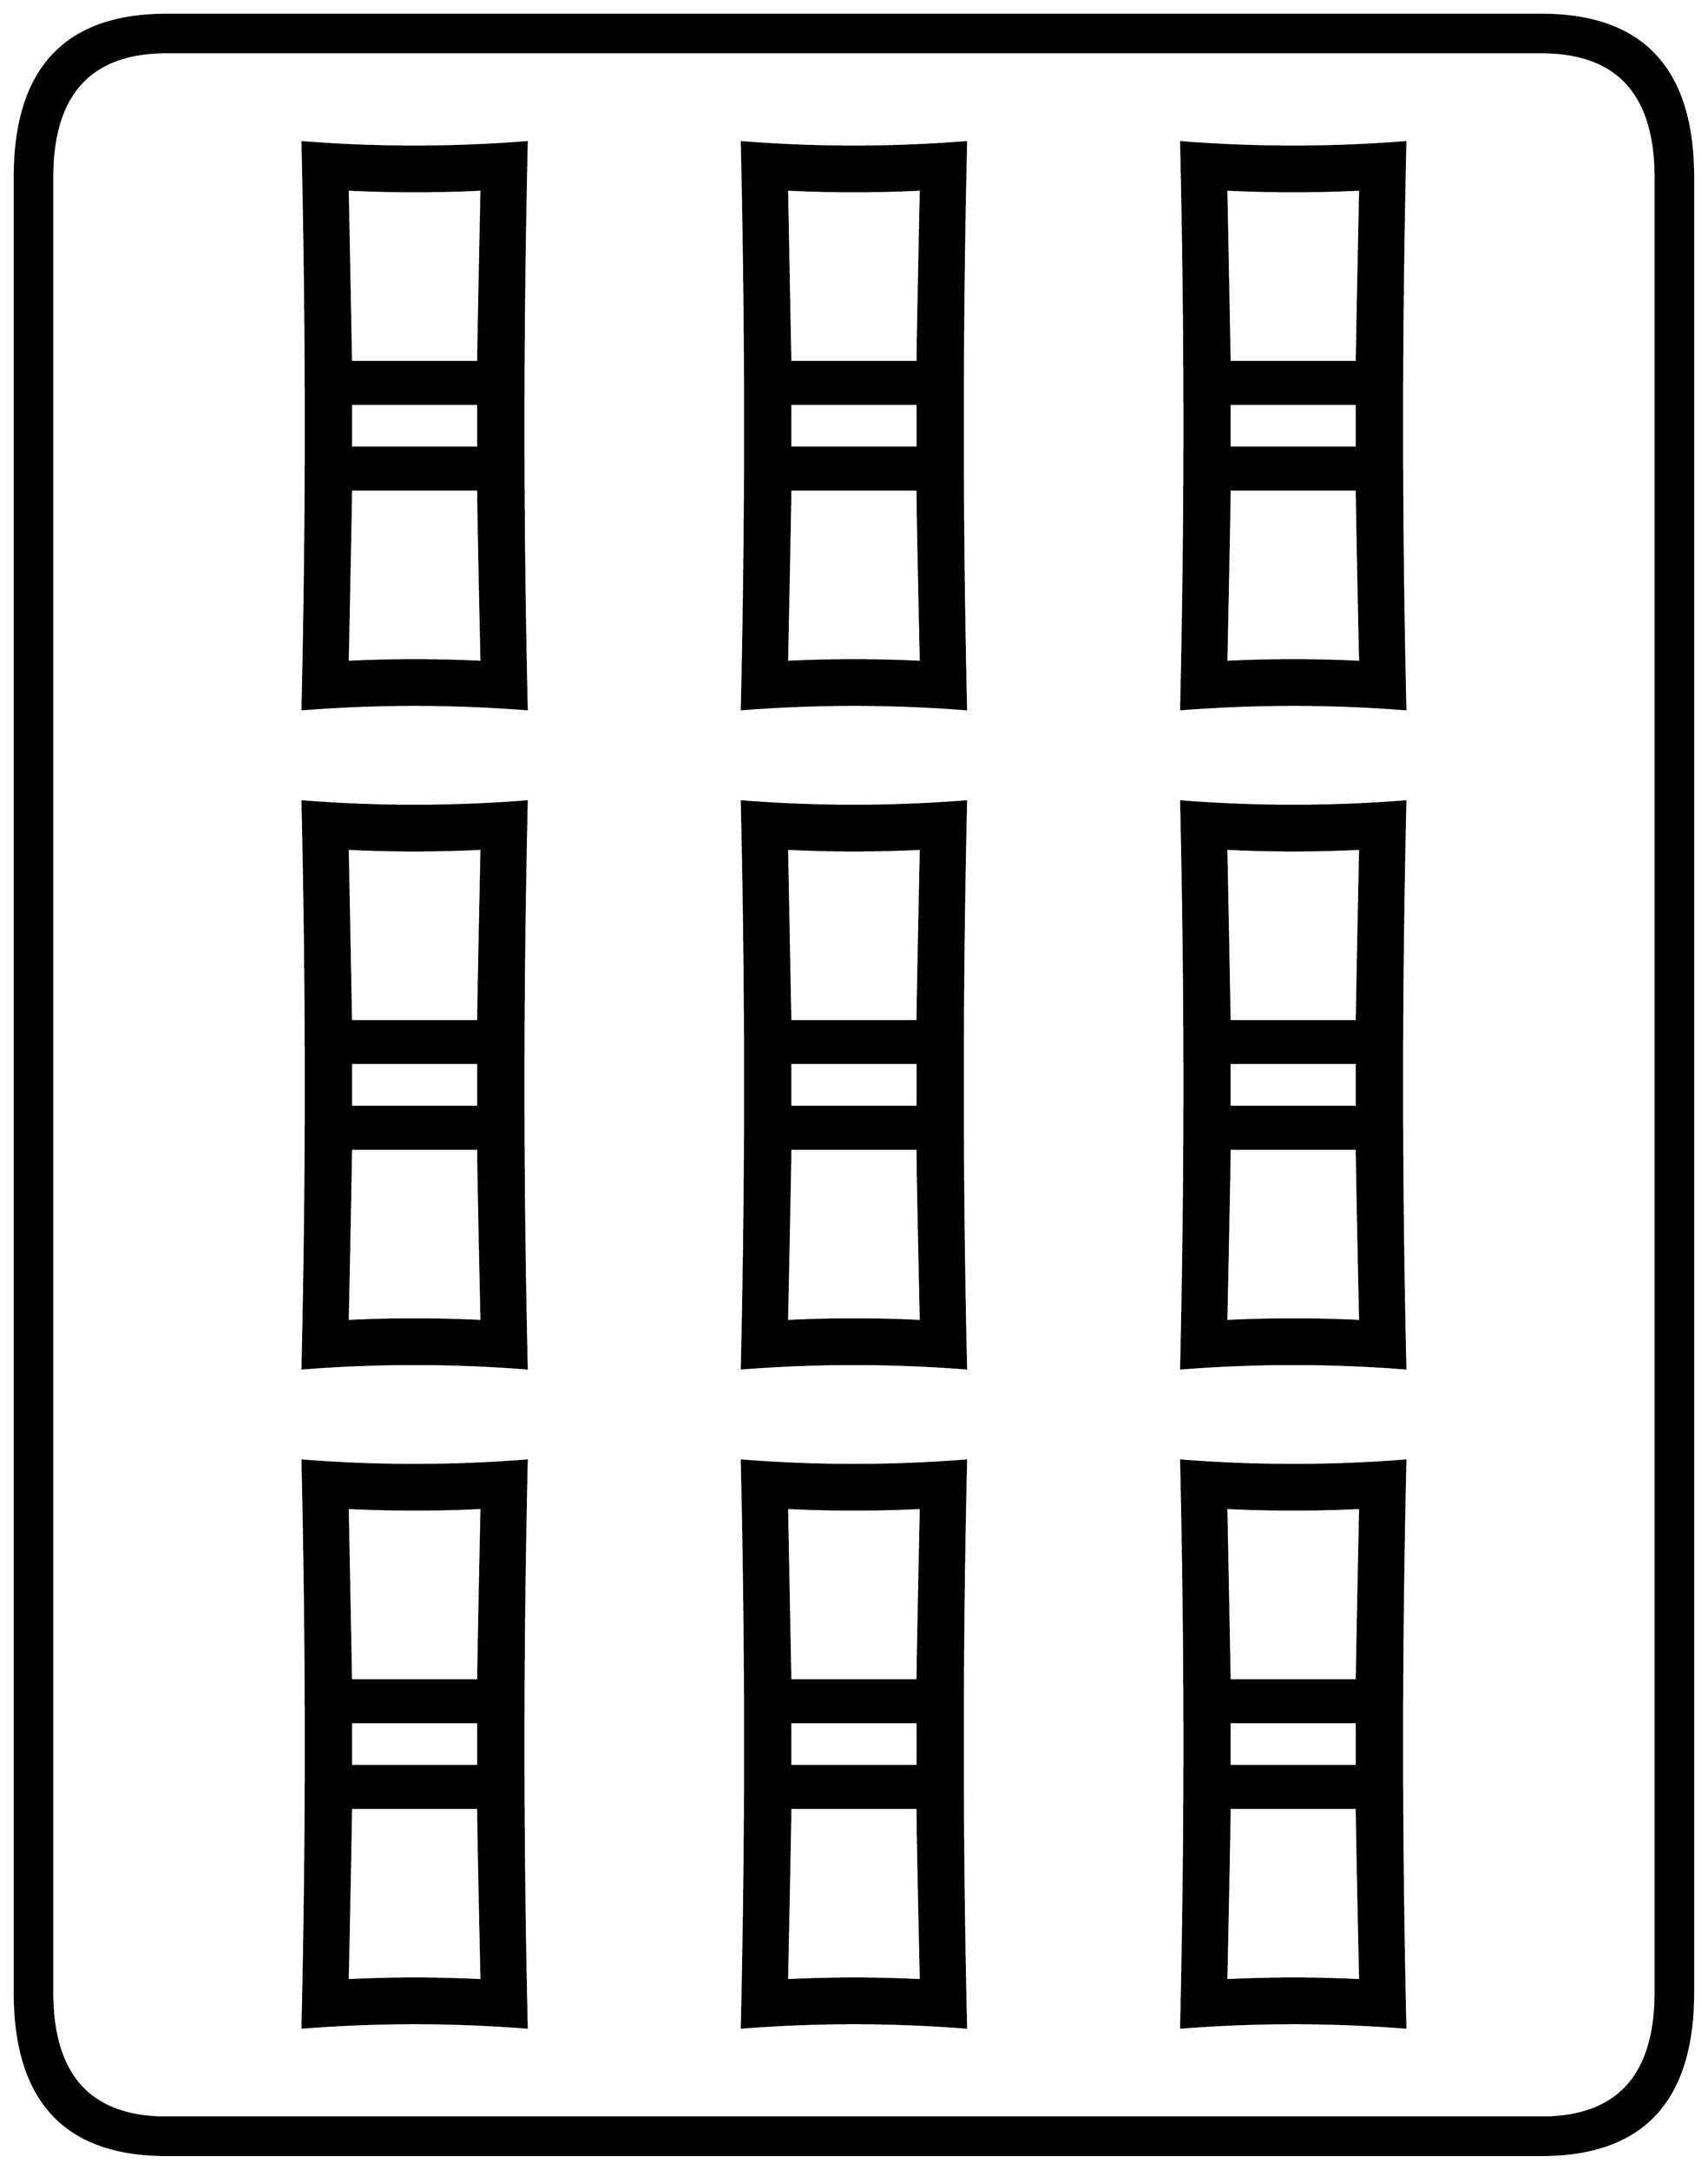 


\begin{tikzpicture}[y=0.80pt, x=0.80pt, yscale=-1.0, xscale=1.0, inner sep=0pt, outer sep=0pt]
\begin{scope}[shift={(100.0,1706.0)},nonzero rule]
  \path[draw=.,fill=.,line width=1.600pt] (1578.0,244.0) .. controls
    (1578.0,342.667) and (1532.0,392.0) .. (1440.0,392.0) --
    (188.0,392.0) .. controls (96.0,392.0) and (50.0,342.667) ..
    (50.0,244.0) -- (50.0,-1408.0) .. controls (50.0,-1506.667)
    and (96.0,-1556.0) .. (188.0,-1556.0) -- (1440.0,-1556.0) ..
    controls (1532.0,-1556.0) and (1578.0,-1506.667) ..
    (1578.0,-1408.0) -- (1578.0,244.0) -- cycle(1544.0,244.0) --
    (1544.0,-1408.0) .. controls (1544.0,-1484.0) and
    (1509.333,-1522.0) .. (1440.0,-1522.0) -- (188.0,-1522.0) ..
    controls (118.667,-1522.0) and (84.0,-1484.0) ..
    (84.0,-1408.0) -- (84.0,244.0) .. controls (84.0,320.0) and
    (118.667,358.0) .. (188.0,358.0) -- (1440.0,358.0) .. controls
    (1509.333,358.0) and (1544.0,320.0) .. (1544.0,244.0) --
    cycle(1316.0,-924.0) .. controls (1248.0,-929.333) and
    (1180.0,-929.333) .. (1112.0,-924.0) .. controls
    (1116.0,-1095.333) and (1116.0,-1267.333) .. (1112.0,-1440.0) ..
    controls (1180.0,-1434.667) and (1248.0,-1434.667) ..
    (1316.0,-1440.0) .. controls (1312.0,-1268.0) and
    (1312.0,-1096.0) .. (1316.0,-924.0) -- cycle(916.0,-924.0)
    .. controls (848.0,-929.333) and (780.0,-929.333) ..
    (712.0,-924.0) .. controls (716.0,-1095.333) and
    (716.0,-1267.333) .. (712.0,-1440.0) .. controls
    (780.0,-1434.667) and (848.0,-1434.667) .. (916.0,-1440.0) ..
    controls (912.0,-1268.0) and (912.0,-1096.0) ..
    (916.0,-924.0) -- cycle(1316.0,-324.0) .. controls
    (1248.0,-329.333) and (1180.0,-329.333) .. (1112.0,-324.0) ..
    controls (1116.0,-495.333) and (1116.0,-667.333) ..
    (1112.0,-840.0) .. controls (1180.0,-834.667) and
    (1248.0,-834.667) .. (1316.0,-840.0) .. controls
    (1312.0,-668.0) and (1312.0,-496.0) .. (1316.0,-324.0) --
    cycle(516.0,-924.0) .. controls (448.0,-929.333) and
    (380.0,-929.333) .. (312.0,-924.0) .. controls (316.0,-1095.333)
    and (316.0,-1267.333) .. (312.0,-1440.0) .. controls
    (380.0,-1434.667) and (448.0,-1434.667) .. (516.0,-1440.0) ..
    controls (512.0,-1268.0) and (512.0,-1096.0) ..
    (516.0,-924.0) -- cycle(916.0,-324.0) .. controls
    (848.0,-329.333) and (780.0,-329.333) .. (712.0,-324.0) ..
    controls (716.0,-495.333) and (716.0,-667.333) .. (712.0,-840.0)
    .. controls (780.0,-834.667) and (848.0,-834.667) ..
    (916.0,-840.0) .. controls (912.0,-668.0) and (912.0,-496.0)
    .. (916.0,-324.0) -- cycle(1316.0,276.0) .. controls
    (1248.0,270.667) and (1180.0,270.667) .. (1112.0,276.0) ..
    controls (1116.0,104.667) and (1116.0,-67.333) ..
    (1112.0,-240.0) .. controls (1180.0,-234.667) and
    (1248.0,-234.667) .. (1316.0,-240.0) .. controls
    (1312.0,-68.0) and (1312.0,104.0) .. (1316.0,276.0) --
    cycle(516.0,-324.0) .. controls (448.0,-329.333) and
    (380.0,-329.333) .. (312.0,-324.0) .. controls (316.0,-495.333)
    and (316.0,-667.333) .. (312.0,-840.0) .. controls
    (380.0,-834.667) and (448.0,-834.667) .. (516.0,-840.0) ..
    controls (512.0,-668.0) and (512.0,-496.0) .. (516.0,-324.0)
    -- cycle(916.0,276.0) .. controls (848.0,270.667) and
    (780.0,270.667) .. (712.0,276.0) .. controls (716.0,104.667) and
    (716.0,-67.333) .. (712.0,-240.0) .. controls (780.0,-234.667)
    and (848.0,-234.667) .. (916.0,-240.0) .. controls
    (912.0,-68.0) and (912.0,104.0) .. (916.0,276.0) --
    cycle(516.0,276.0) .. controls (448.0,270.667) and
    (380.0,270.667) .. (312.0,276.0) .. controls (316.0,104.667) and
    (316.0,-67.333) .. (312.0,-240.0) .. controls (380.0,-234.667)
    and (448.0,-234.667) .. (516.0,-240.0) .. controls
    (512.0,-68.0) and (512.0,104.0) .. (516.0,276.0) --
    cycle(1275.0,-1397.0) .. controls (1234.333,-1395.0) and
    (1193.667,-1395.0) .. (1153.0,-1397.0) .. controls
    (1153.667,-1362.333) and (1154.667,-1310.0) .. (1156.0,-1240.0) --
    (1272.0,-1240.0) .. controls (1272.0,-1249.333) and
    (1273.0,-1301.667) .. (1275.0,-1397.0) --
    cycle(1272.0,-1162.0) -- (1272.0,-1202.0) --
    (1156.0,-1202.0) -- (1156.0,-1162.0) -- (1272.0,-1162.0) --
    cycle(1275.0,-967.0) .. controls (1273.0,-1057.667) and
    (1272.0,-1110.0) .. (1272.0,-1124.0) -- (1156.0,-1124.0) ..
    controls (1156.0,-1116.667) and (1155.0,-1064.333) ..
    (1153.0,-967.0) .. controls (1193.667,-969.0) and
    (1234.333,-969.0) .. (1275.0,-967.0) -- cycle(875.0,-1397.0)
    .. controls (834.333,-1395.0) and (793.667,-1395.0) ..
    (753.0,-1397.0) .. controls (753.667,-1362.333) and
    (754.667,-1310.0) .. (756.0,-1240.0) -- (872.0,-1240.0) ..
    controls (872.0,-1249.333) and (873.0,-1301.667) ..
    (875.0,-1397.0) -- cycle(872.0,-1162.0) -- (872.0,-1202.0)
    -- (756.0,-1202.0) -- (756.0,-1162.0) -- (872.0,-1162.0) --
    cycle(1275.0,-797.0) .. controls (1234.333,-795.0) and
    (1193.667,-795.0) .. (1153.0,-797.0) .. controls
    (1153.667,-762.333) and (1154.667,-710.0) .. (1156.0,-640.0) --
    (1272.0,-640.0) .. controls (1272.0,-649.333) and
    (1273.0,-701.667) .. (1275.0,-797.0) -- cycle(875.0,-967.0) ..
    controls (873.0,-1057.667) and (872.0,-1110.0) ..
    (872.0,-1124.0) -- (756.0,-1124.0) .. controls
    (756.0,-1116.667) and (755.0,-1064.333) .. (753.0,-967.0) ..
    controls (793.667,-969.0) and (834.333,-969.0) .. (875.0,-967.0)
    -- cycle(1272.0,-562.0) -- (1272.0,-602.0) --
    (1156.0,-602.0) -- (1156.0,-562.0) -- (1272.0,-562.0) --
    cycle(475.0,-1397.0) .. controls (434.333,-1395.0) and
    (393.667,-1395.0) .. (353.0,-1397.0) .. controls
    (353.667,-1362.333) and (354.667,-1310.0) .. (356.0,-1240.0) --
    (472.0,-1240.0) .. controls (472.0,-1249.333) and
    (473.0,-1301.667) .. (475.0,-1397.0) -- cycle(1275.0,-367.0)
    .. controls (1273.0,-457.667) and (1272.0,-510.0) ..
    (1272.0,-524.0) -- (1156.0,-524.0) .. controls
    (1156.0,-516.667) and (1155.0,-464.333) .. (1153.0,-367.0) ..
    controls (1193.667,-369.0) and (1234.333,-369.0) ..
    (1275.0,-367.0) -- cycle(472.0,-1162.0) -- (472.0,-1202.0)
    -- (356.0,-1202.0) -- (356.0,-1162.0) -- (472.0,-1162.0) --
    cycle(875.0,-797.0) .. controls (834.333,-795.0) and
    (793.667,-795.0) .. (753.0,-797.0) .. controls (753.667,-762.333)
    and (754.667,-710.0) .. (756.0,-640.0) -- (872.0,-640.0) ..
    controls (872.0,-649.333) and (873.0,-701.667) .. (875.0,-797.0)
    -- cycle(475.0,-967.0) .. controls (473.0,-1057.667) and
    (472.0,-1110.0) .. (472.0,-1124.0) -- (356.0,-1124.0) ..
    controls (356.0,-1116.667) and (355.0,-1064.333) ..
    (353.0,-967.0) .. controls (393.667,-969.0) and (434.333,-969.0)
    .. (475.0,-967.0) -- cycle(872.0,-562.0) -- (872.0,-602.0)
    -- (756.0,-602.0) -- (756.0,-562.0) -- (872.0,-562.0) --
    cycle(1275.0,-197.0) .. controls (1234.333,-195.0) and
    (1193.667,-195.0) .. (1153.0,-197.0) .. controls
    (1153.667,-162.333) and (1154.667,-110.0) .. (1156.0,-40.0) --
    (1272.0,-40.0) .. controls (1272.0,-49.333) and
    (1273.0,-101.667) .. (1275.0,-197.0) -- cycle(875.0,-367.0) ..
    controls (873.0,-457.667) and (872.0,-510.0) .. (872.0,-524.0)
    -- (756.0,-524.0) .. controls (756.0,-516.667) and
    (755.0,-464.333) .. (753.0,-367.0) .. controls (793.667,-369.0)
    and (834.333,-369.0) .. (875.0,-367.0) -- cycle(1272.0,38.0)
    -- (1272.0,-2.0) -- (1156.0,-2.0) -- (1156.0,38.0) --
    (1272.0,38.0) -- cycle(475.0,-797.0) .. controls
    (434.333,-795.0) and (393.667,-795.0) .. (353.0,-797.0) ..
    controls (353.667,-762.333) and (354.667,-710.0) .. (356.0,-640.0)
    -- (472.0,-640.0) .. controls (472.0,-649.333) and
    (473.0,-701.667) .. (475.0,-797.0) -- cycle(1275.0,233.0) ..
    controls (1273.0,142.333) and (1272.0,90.0) .. (1272.0,76.0)
    -- (1156.0,76.0) .. controls (1156.0,83.333) and
    (1155.0,135.667) .. (1153.0,233.0) .. controls (1193.667,231.0)
    and (1234.333,231.0) .. (1275.0,233.0) -- cycle(472.0,-562.0)
    -- (472.0,-602.0) -- (356.0,-602.0) -- (356.0,-562.0) --
    (472.0,-562.0) -- cycle(875.0,-197.0) .. controls
    (834.333,-195.0) and (793.667,-195.0) .. (753.0,-197.0) ..
    controls (753.667,-162.333) and (754.667,-110.0) .. (756.0,-40.0)
    -- (872.0,-40.0) .. controls (872.0,-49.333) and
    (873.0,-101.667) .. (875.0,-197.0) -- cycle(475.0,-367.0) ..
    controls (473.0,-457.667) and (472.0,-510.0) .. (472.0,-524.0)
    -- (356.0,-524.0) .. controls (356.0,-516.667) and
    (355.0,-464.333) .. (353.0,-367.0) .. controls (393.667,-369.0)
    and (434.333,-369.0) .. (475.0,-367.0) -- cycle(872.0,38.0) --
    (872.0,-2.0) -- (756.0,-2.0) -- (756.0,38.0) --
    (872.0,38.0) -- cycle(875.0,233.0) .. controls (873.0,142.333)
    and (872.0,90.0) .. (872.0,76.0) -- (756.0,76.0) .. controls
    (756.0,83.333) and (755.0,135.667) .. (753.0,233.0) .. controls
    (793.667,231.0) and (834.333,231.0) .. (875.0,233.0) --
    cycle(475.0,-197.0) .. controls (434.333,-195.0) and
    (393.667,-195.0) .. (353.0,-197.0) .. controls (353.667,-162.333)
    and (354.667,-110.0) .. (356.0,-40.0) -- (472.0,-40.0) ..
    controls (472.0,-49.333) and (473.0,-101.667) .. (475.0,-197.0)
    -- cycle(472.0,38.0) -- (472.0,-2.0) -- (356.0,-2.0) --
    (356.0,38.0) -- (472.0,38.0) -- cycle(475.0,233.0) ..
    controls (473.0,142.333) and (472.0,90.0) .. (472.0,76.0) --
    (356.0,76.0) .. controls (356.0,83.333) and (355.0,135.667) ..
    (353.0,233.0) .. controls (393.667,231.0) and (434.333,231.0) ..
    (475.0,233.0) -- cycle;
\end{scope}

\end{tikzpicture}

